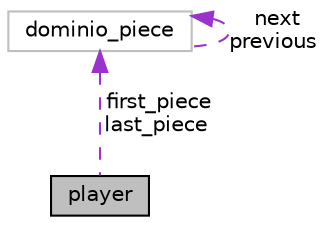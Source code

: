digraph "player"
{
 // LATEX_PDF_SIZE
  edge [fontname="Helvetica",fontsize="10",labelfontname="Helvetica",labelfontsize="10"];
  node [fontname="Helvetica",fontsize="10",shape=record];
  Node1 [label="player",height=0.2,width=0.4,color="black", fillcolor="grey75", style="filled", fontcolor="black",tooltip=" "];
  Node2 -> Node1 [dir="back",color="darkorchid3",fontsize="10",style="dashed",label=" first_piece\nlast_piece" ,fontname="Helvetica"];
  Node2 [label="dominio_piece",height=0.2,width=0.4,color="grey75", fillcolor="white", style="filled",URL="$structdominio__piece.html",tooltip=" "];
  Node2 -> Node2 [dir="back",color="darkorchid3",fontsize="10",style="dashed",label=" next\nprevious" ,fontname="Helvetica"];
}

